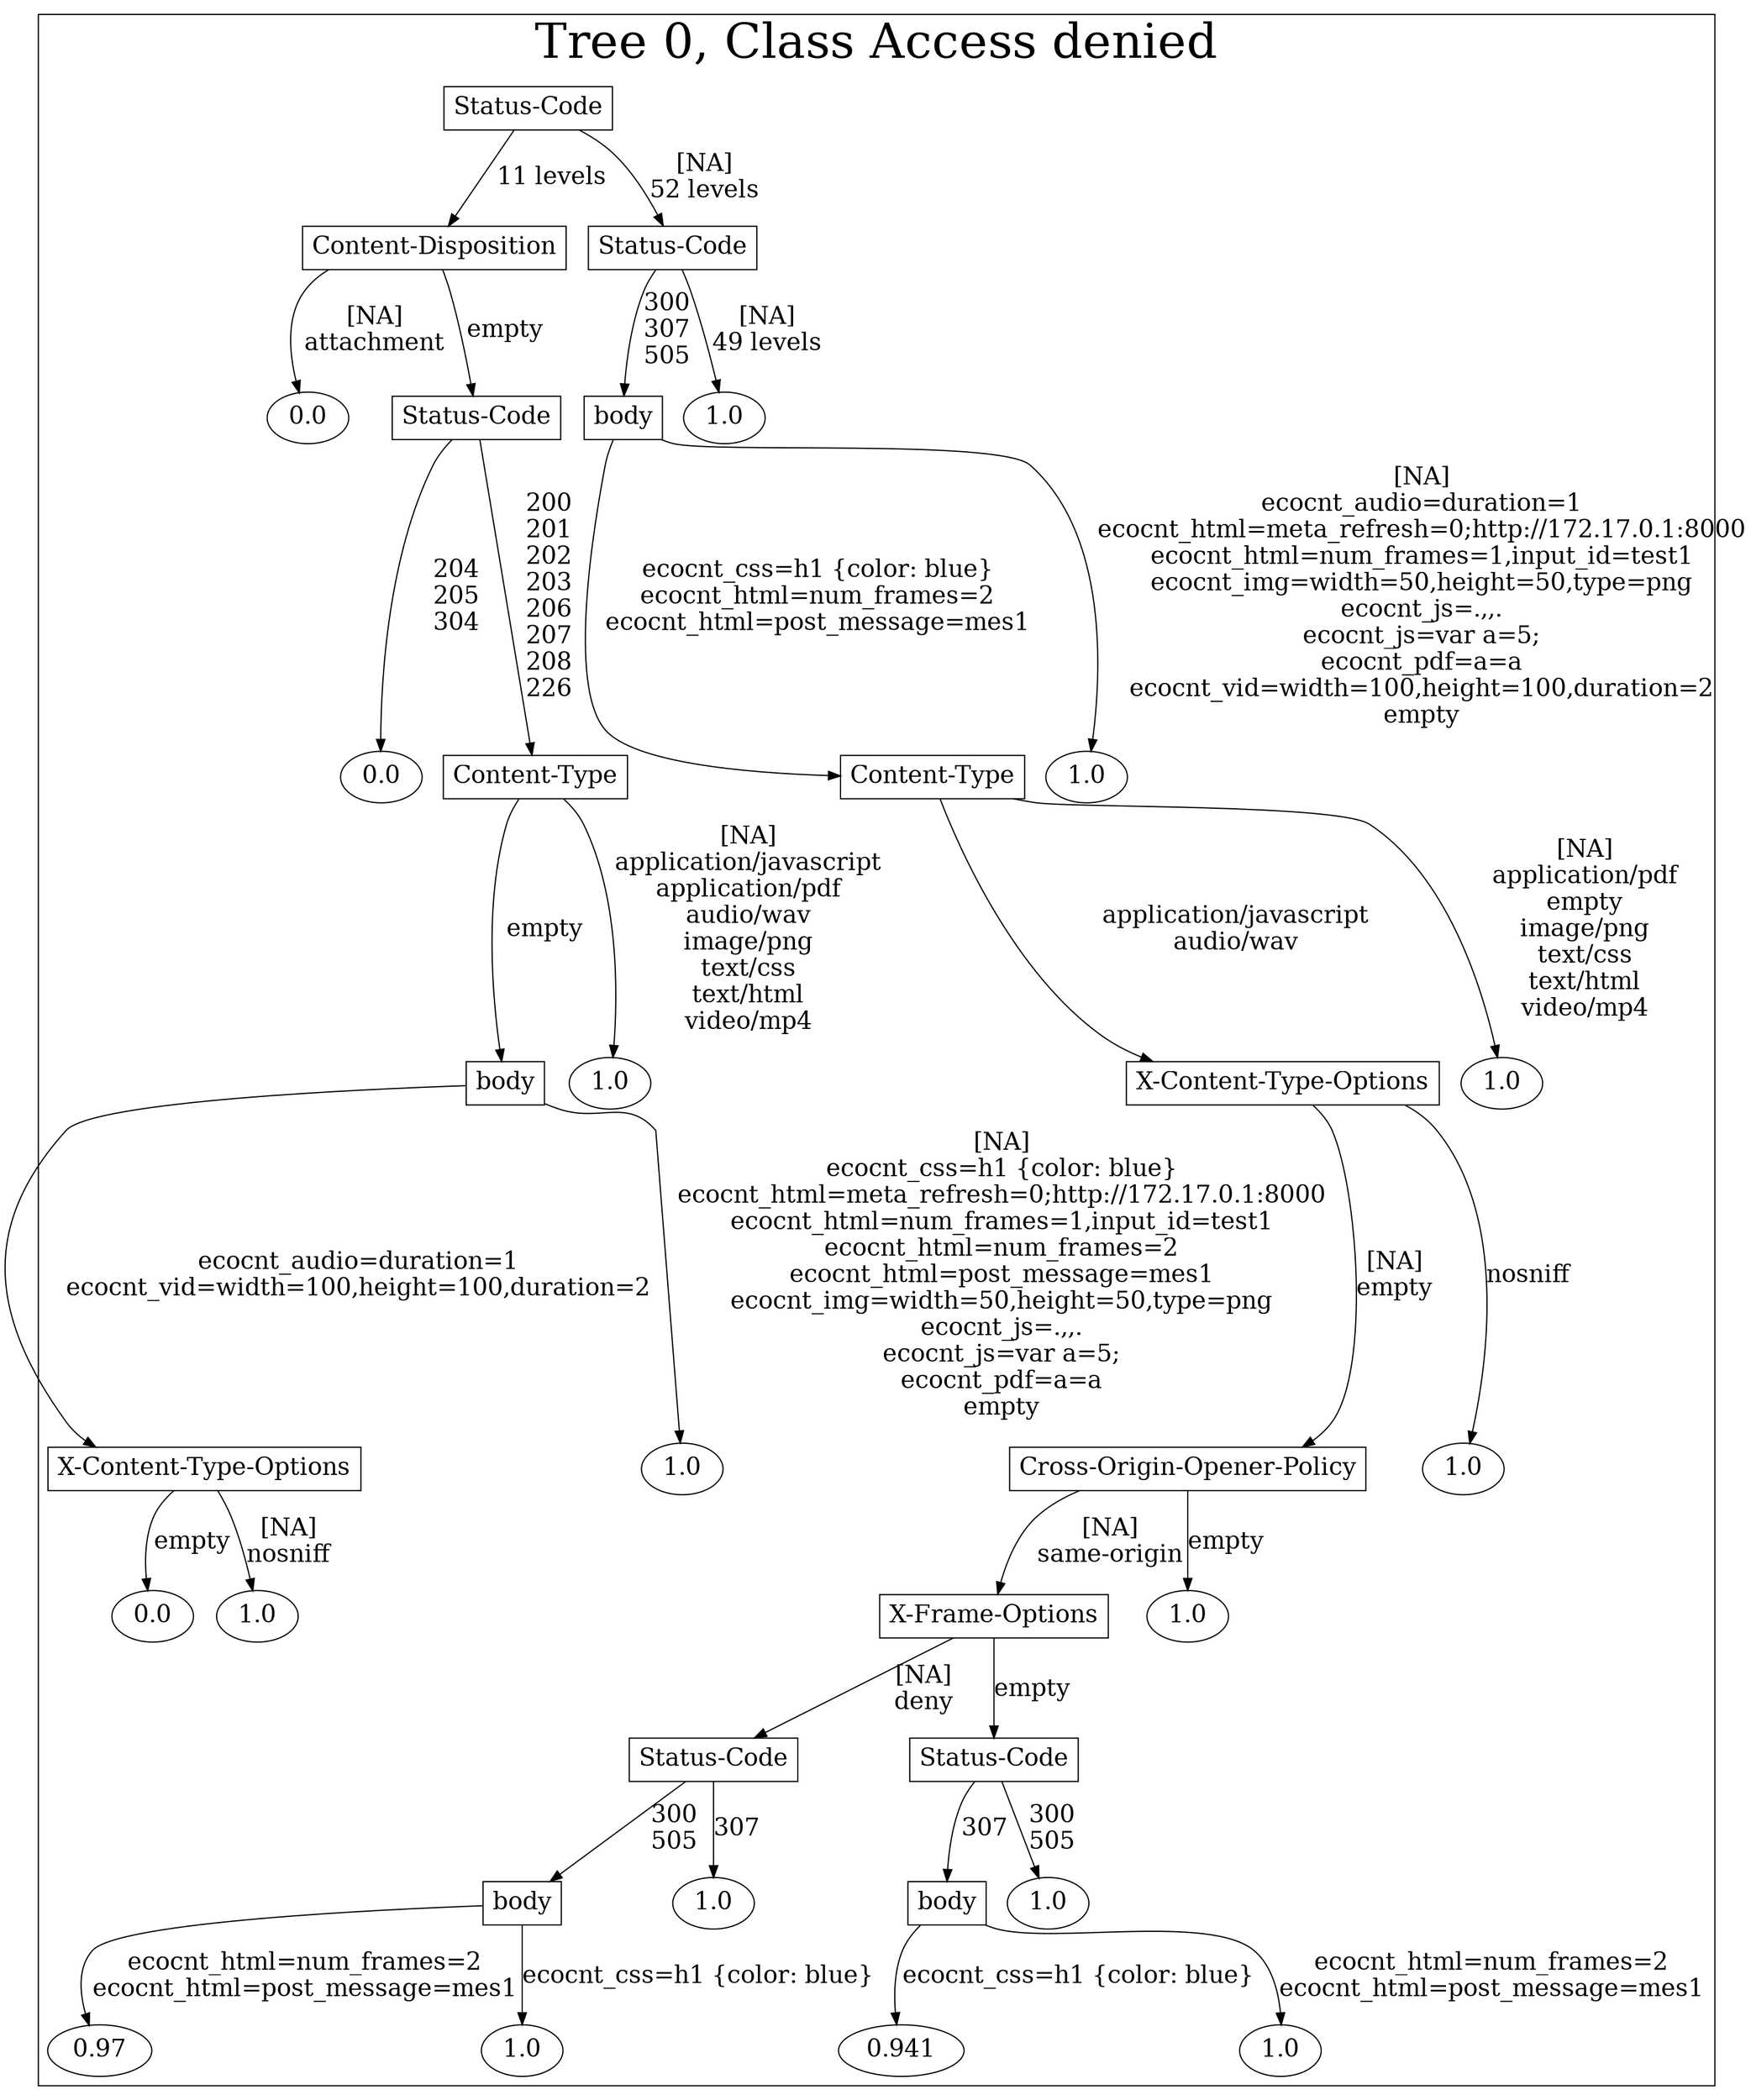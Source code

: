 /*
Generated by:
    http://https://github.com/h2oai/h2o-3/tree/master/h2o-genmodel/src/main/java/hex/genmodel/tools/PrintMojo.java
*/

/*
On a mac:

$ brew install graphviz
$ dot -Tpng file.gv -o file.png
$ open file.png
*/

digraph G {

subgraph cluster_0 {
/* Nodes */

/* Level 0 */
{
"SG_0_Node_0" [shape=box, fontsize=20, label="Status-Code"]
}

/* Level 1 */
{
"SG_0_Node_1" [shape=box, fontsize=20, label="Content-Disposition"]
"SG_0_Node_2" [shape=box, fontsize=20, label="Status-Code"]
}

/* Level 2 */
{
"SG_0_Node_18" [fontsize=20, label="0.0"]
"SG_0_Node_3" [shape=box, fontsize=20, label="Status-Code"]
"SG_0_Node_4" [shape=box, fontsize=20, label="body"]
"SG_0_Node_19" [fontsize=20, label="1.0"]
}

/* Level 3 */
{
"SG_0_Node_20" [fontsize=20, label="0.0"]
"SG_0_Node_5" [shape=box, fontsize=20, label="Content-Type"]
"SG_0_Node_6" [shape=box, fontsize=20, label="Content-Type"]
"SG_0_Node_21" [fontsize=20, label="1.0"]
}

/* Level 4 */
{
"SG_0_Node_7" [shape=box, fontsize=20, label="body"]
"SG_0_Node_22" [fontsize=20, label="1.0"]
"SG_0_Node_8" [shape=box, fontsize=20, label="X-Content-Type-Options"]
"SG_0_Node_23" [fontsize=20, label="1.0"]
}

/* Level 5 */
{
"SG_0_Node_9" [shape=box, fontsize=20, label="X-Content-Type-Options"]
"SG_0_Node_24" [fontsize=20, label="1.0"]
"SG_0_Node_10" [shape=box, fontsize=20, label="Cross-Origin-Opener-Policy"]
"SG_0_Node_25" [fontsize=20, label="1.0"]
}

/* Level 6 */
{
"SG_0_Node_26" [fontsize=20, label="0.0"]
"SG_0_Node_27" [fontsize=20, label="1.0"]
"SG_0_Node_11" [shape=box, fontsize=20, label="X-Frame-Options"]
"SG_0_Node_28" [fontsize=20, label="1.0"]
}

/* Level 7 */
{
"SG_0_Node_12" [shape=box, fontsize=20, label="Status-Code"]
"SG_0_Node_13" [shape=box, fontsize=20, label="Status-Code"]
}

/* Level 8 */
{
"SG_0_Node_14" [shape=box, fontsize=20, label="body"]
"SG_0_Node_29" [fontsize=20, label="1.0"]
"SG_0_Node_15" [shape=box, fontsize=20, label="body"]
"SG_0_Node_30" [fontsize=20, label="1.0"]
}

/* Level 9 */
{
"SG_0_Node_31" [fontsize=20, label="0.97"]
"SG_0_Node_32" [fontsize=20, label="1.0"]
"SG_0_Node_33" [fontsize=20, label="0.941"]
"SG_0_Node_34" [fontsize=20, label="1.0"]
}

/* Edges */
"SG_0_Node_0" -> "SG_0_Node_1" [fontsize=20, label="11 levels
"]
"SG_0_Node_0" -> "SG_0_Node_2" [fontsize=20, label="[NA]
52 levels
"]
"SG_0_Node_2" -> "SG_0_Node_4" [fontsize=20, label="300
307
505
"]
"SG_0_Node_2" -> "SG_0_Node_19" [fontsize=20, label="[NA]
49 levels
"]
"SG_0_Node_4" -> "SG_0_Node_6" [fontsize=20, label="ecocnt_css=h1 {color: blue}
ecocnt_html=num_frames=2
ecocnt_html=post_message=mes1
"]
"SG_0_Node_4" -> "SG_0_Node_21" [fontsize=20, label="[NA]
ecocnt_audio=duration=1
ecocnt_html=meta_refresh=0;http://172.17.0.1:8000
ecocnt_html=num_frames=1,input_id=test1
ecocnt_img=width=50,height=50,type=png
ecocnt_js=.,,.
ecocnt_js=var a=5;
ecocnt_pdf=a=a
ecocnt_vid=width=100,height=100,duration=2
empty
"]
"SG_0_Node_6" -> "SG_0_Node_8" [fontsize=20, label="application/javascript
audio/wav
"]
"SG_0_Node_6" -> "SG_0_Node_23" [fontsize=20, label="[NA]
application/pdf
empty
image/png
text/css
text/html
video/mp4
"]
"SG_0_Node_8" -> "SG_0_Node_10" [fontsize=20, label="[NA]
empty
"]
"SG_0_Node_8" -> "SG_0_Node_25" [fontsize=20, label="nosniff
"]
"SG_0_Node_10" -> "SG_0_Node_11" [fontsize=20, label="[NA]
same-origin
"]
"SG_0_Node_10" -> "SG_0_Node_28" [fontsize=20, label="empty
"]
"SG_0_Node_11" -> "SG_0_Node_12" [fontsize=20, label="[NA]
deny
"]
"SG_0_Node_11" -> "SG_0_Node_13" [fontsize=20, label="empty
"]
"SG_0_Node_13" -> "SG_0_Node_15" [fontsize=20, label="307
"]
"SG_0_Node_13" -> "SG_0_Node_30" [fontsize=20, label="300
505
"]
"SG_0_Node_15" -> "SG_0_Node_33" [fontsize=20, label="ecocnt_css=h1 {color: blue}
"]
"SG_0_Node_15" -> "SG_0_Node_34" [fontsize=20, label="ecocnt_html=num_frames=2
ecocnt_html=post_message=mes1
"]
"SG_0_Node_12" -> "SG_0_Node_14" [fontsize=20, label="300
505
"]
"SG_0_Node_12" -> "SG_0_Node_29" [fontsize=20, label="307
"]
"SG_0_Node_14" -> "SG_0_Node_31" [fontsize=20, label="ecocnt_html=num_frames=2
ecocnt_html=post_message=mes1
"]
"SG_0_Node_14" -> "SG_0_Node_32" [fontsize=20, label="ecocnt_css=h1 {color: blue}
"]
"SG_0_Node_1" -> "SG_0_Node_18" [fontsize=20, label="[NA]
attachment
"]
"SG_0_Node_1" -> "SG_0_Node_3" [fontsize=20, label="empty
"]
"SG_0_Node_3" -> "SG_0_Node_20" [fontsize=20, label="204
205
304
"]
"SG_0_Node_3" -> "SG_0_Node_5" [fontsize=20, label="200
201
202
203
206
207
208
226
"]
"SG_0_Node_5" -> "SG_0_Node_7" [fontsize=20, label="empty
"]
"SG_0_Node_5" -> "SG_0_Node_22" [fontsize=20, label="[NA]
application/javascript
application/pdf
audio/wav
image/png
text/css
text/html
video/mp4
"]
"SG_0_Node_7" -> "SG_0_Node_9" [fontsize=20, label="ecocnt_audio=duration=1
ecocnt_vid=width=100,height=100,duration=2
"]
"SG_0_Node_7" -> "SG_0_Node_24" [fontsize=20, label="[NA]
ecocnt_css=h1 {color: blue}
ecocnt_html=meta_refresh=0;http://172.17.0.1:8000
ecocnt_html=num_frames=1,input_id=test1
ecocnt_html=num_frames=2
ecocnt_html=post_message=mes1
ecocnt_img=width=50,height=50,type=png
ecocnt_js=.,,.
ecocnt_js=var a=5;
ecocnt_pdf=a=a
empty
"]
"SG_0_Node_9" -> "SG_0_Node_26" [fontsize=20, label="empty
"]
"SG_0_Node_9" -> "SG_0_Node_27" [fontsize=20, label="[NA]
nosniff
"]

fontsize=40
label="Tree 0, Class Access denied"
}

}

